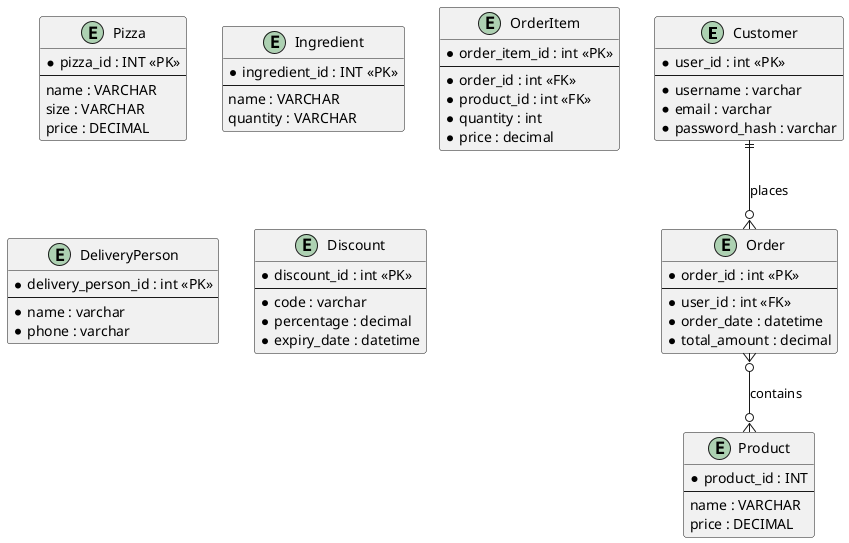 @startuml Entity-Relationship-Diagram
entity "Customer" as user {
  * user_id : int <<PK>>
  --
  * username : varchar
  * email : varchar
  * password_hash : varchar
}
entity "Product" as P {
  *product_id : INT
  --
  name : VARCHAR
  price : DECIMAL
}
entity "Order" as O {
  * order_id : int <<PK>>
  --
  * user_id : int <<FK>>
  * order_date : datetime
  * total_amount : decimal
}
entity "Pizza" as PZ {
  * pizza_id : INT <<PK>>
  --
  name : VARCHAR
  size : VARCHAR
  price : DECIMAL
}
entity "Ingredient" as I {
  * ingredient_id : INT <<PK>>
  --
  name : VARCHAR
  quantity : VARCHAR
}
entity "OrderItem" as OI {
  * order_item_id : int <<PK>>
  --
  * order_id : int <<FK>>
  * product_id : int <<FK>>
  * quantity : int
  * price : decimal
}
entity "DeliveryPerson" as DP {
  * delivery_person_id : int <<PK>>
  --
  * name : varchar
  * phone : varchar
}
entity "Discount" as DC {
  * discount_id : int <<PK>>
  --
  * code : varchar
  * percentage : decimal
  * expiry_date : datetime
}
user ||--o{ O : places
O }o--o{ P : contains

@enduml

